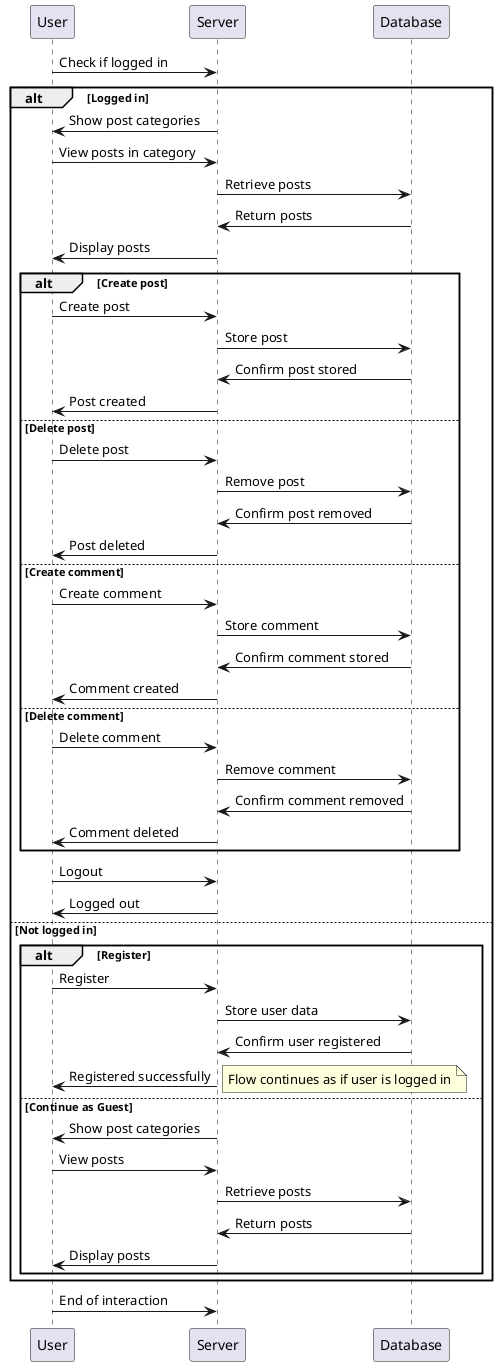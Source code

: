 @startuml

participant User
participant Server
participant Database

User -> Server: Check if logged in
alt Logged in
    Server -> User: Show post categories
    User -> Server: View posts in category
    Server -> Database: Retrieve posts
    Database -> Server: Return posts
    Server -> User: Display posts
    alt Create post
        User -> Server: Create post
        Server -> Database: Store post
        Database -> Server: Confirm post stored
        Server -> User: Post created
    else Delete post
        User -> Server: Delete post
        Server -> Database: Remove post
        Database -> Server: Confirm post removed
        Server -> User: Post deleted
    else Create comment
        User -> Server: Create comment
        Server -> Database: Store comment
        Database -> Server: Confirm comment stored
        Server -> User: Comment created
    else Delete comment
        User -> Server: Delete comment
        Server -> Database: Remove comment
        Database -> Server: Confirm comment removed
        Server -> User: Comment deleted
    end
    User -> Server: Logout
    Server -> User: Logged out
else Not logged in
    alt Register
        User -> Server: Register
        Server -> Database: Store user data
        Database -> Server: Confirm user registered
        Server -> User: Registered successfully
        note right: Flow continues as if user is logged in
    else Continue as Guest
        Server -> User: Show post categories
        User -> Server: View posts
        Server -> Database: Retrieve posts
        Database -> Server: Return posts
        Server -> User: Display posts
    end
end

User -> Server: End of interaction

@enduml
